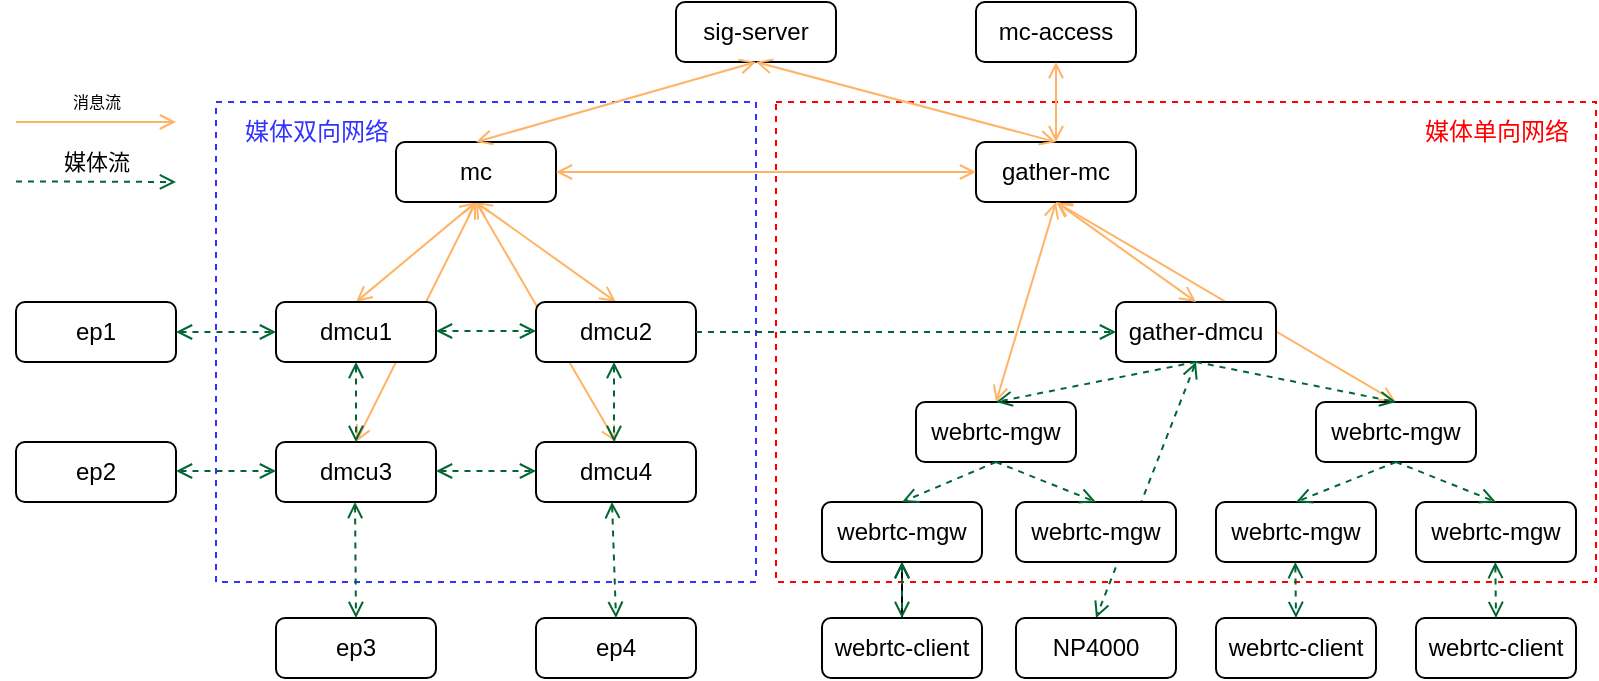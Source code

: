 <mxfile version="20.0.3" type="github">
  <diagram id="CH8DpX-lFAURxRskI41Q" name="Page-1">
    <mxGraphModel dx="983" dy="554" grid="1" gridSize="10" guides="1" tooltips="1" connect="1" arrows="1" fold="1" page="1" pageScale="1" pageWidth="827" pageHeight="1169" math="0" shadow="0">
      <root>
        <mxCell id="0" />
        <mxCell id="1" parent="0" />
        <mxCell id="Kd89IbtlPx_BLbznbSWo-29" value="" style="rounded=0;whiteSpace=wrap;html=1;dashed=1;shadow=0;strokeWidth=1;perimeterSpacing=0;strokeColor=#FF0000;" parent="1" vertex="1">
          <mxGeometry x="390" y="220" width="410" height="240" as="geometry" />
        </mxCell>
        <mxCell id="1ZzLorKd17TTzzQaAokJ-20" value="" style="endArrow=open;startArrow=open;html=1;rounded=0;endFill=0;startFill=0;dashed=1;strokeColor=#006633;entryX=0.5;entryY=0;entryDx=0;entryDy=0;" edge="1" parent="1" target="1ZzLorKd17TTzzQaAokJ-16">
          <mxGeometry width="50" height="50" relative="1" as="geometry">
            <mxPoint x="600" y="350" as="sourcePoint" />
            <mxPoint x="549.66" y="474" as="targetPoint" />
          </mxGeometry>
        </mxCell>
        <mxCell id="1ZzLorKd17TTzzQaAokJ-24" value="" style="endArrow=open;html=1;rounded=0;strokeColor=#FFB366;startArrow=open;startFill=0;endFill=0;entryX=0.5;entryY=1;entryDx=0;entryDy=0;" edge="1" parent="1" target="Kd89IbtlPx_BLbznbSWo-30">
          <mxGeometry width="50" height="50" relative="1" as="geometry">
            <mxPoint x="500" y="370" as="sourcePoint" />
            <mxPoint x="510" y="290" as="targetPoint" />
          </mxGeometry>
        </mxCell>
        <mxCell id="1ZzLorKd17TTzzQaAokJ-25" value="" style="endArrow=open;html=1;rounded=0;strokeColor=#FFB366;startArrow=open;startFill=0;endFill=0;entryX=0.5;entryY=1;entryDx=0;entryDy=0;exitX=0.5;exitY=0;exitDx=0;exitDy=0;" edge="1" parent="1" source="1ZzLorKd17TTzzQaAokJ-2" target="Kd89IbtlPx_BLbznbSWo-30">
          <mxGeometry width="50" height="50" relative="1" as="geometry">
            <mxPoint x="510" y="380" as="sourcePoint" />
            <mxPoint x="540" y="280" as="targetPoint" />
          </mxGeometry>
        </mxCell>
        <mxCell id="Kd89IbtlPx_BLbznbSWo-9" value="" style="rounded=0;whiteSpace=wrap;html=1;dashed=1;shadow=0;strokeWidth=1;perimeterSpacing=0;fontColor=#3333FF;strokeColor=#3333ff;" parent="1" vertex="1">
          <mxGeometry x="110" y="220" width="270" height="240" as="geometry" />
        </mxCell>
        <mxCell id="Kd89IbtlPx_BLbznbSWo-51" value="" style="endArrow=open;html=1;rounded=0;strokeColor=#FFB366;startArrow=open;startFill=0;endFill=0;" parent="1" edge="1">
          <mxGeometry width="50" height="50" relative="1" as="geometry">
            <mxPoint x="180" y="320" as="sourcePoint" />
            <mxPoint x="240" y="270" as="targetPoint" />
          </mxGeometry>
        </mxCell>
        <mxCell id="Kd89IbtlPx_BLbznbSWo-53" value="" style="endArrow=open;html=1;rounded=0;strokeColor=#FFB366;startArrow=open;startFill=0;endFill=0;" parent="1" edge="1">
          <mxGeometry width="50" height="50" relative="1" as="geometry">
            <mxPoint x="180" y="390" as="sourcePoint" />
            <mxPoint x="240" y="270" as="targetPoint" />
          </mxGeometry>
        </mxCell>
        <mxCell id="Kd89IbtlPx_BLbznbSWo-54" value="" style="endArrow=open;html=1;rounded=0;strokeColor=#FFB366;startArrow=open;startFill=0;entryX=0.5;entryY=1;entryDx=0;entryDy=0;endFill=0;" parent="1" target="Kd89IbtlPx_BLbznbSWo-4" edge="1">
          <mxGeometry width="50" height="50" relative="1" as="geometry">
            <mxPoint x="310" y="390" as="sourcePoint" />
            <mxPoint x="300" y="120" as="targetPoint" />
          </mxGeometry>
        </mxCell>
        <mxCell id="Kd89IbtlPx_BLbznbSWo-55" value="" style="endArrow=open;html=1;rounded=0;strokeColor=#FFB366;startArrow=open;startFill=0;exitX=0.5;exitY=0;exitDx=0;exitDy=0;entryX=0.5;entryY=1;entryDx=0;entryDy=0;endFill=0;" parent="1" source="Kd89IbtlPx_BLbznbSWo-6" target="Kd89IbtlPx_BLbznbSWo-4" edge="1">
          <mxGeometry width="50" height="50" relative="1" as="geometry">
            <mxPoint x="280" y="320" as="sourcePoint" />
            <mxPoint x="330" y="270" as="targetPoint" />
          </mxGeometry>
        </mxCell>
        <mxCell id="Kd89IbtlPx_BLbznbSWo-2" value="sig-server" style="rounded=1;whiteSpace=wrap;html=1;" parent="1" vertex="1">
          <mxGeometry x="340" y="170" width="80" height="30" as="geometry" />
        </mxCell>
        <mxCell id="Kd89IbtlPx_BLbznbSWo-4" value="mc" style="rounded=1;whiteSpace=wrap;html=1;" parent="1" vertex="1">
          <mxGeometry x="200" y="240" width="80" height="30" as="geometry" />
        </mxCell>
        <mxCell id="Kd89IbtlPx_BLbznbSWo-5" value="dmcu1" style="rounded=1;whiteSpace=wrap;html=1;" parent="1" vertex="1">
          <mxGeometry x="140" y="320" width="80" height="30" as="geometry" />
        </mxCell>
        <mxCell id="Kd89IbtlPx_BLbznbSWo-6" value="dmcu2" style="rounded=1;whiteSpace=wrap;html=1;" parent="1" vertex="1">
          <mxGeometry x="270" y="320" width="80" height="30" as="geometry" />
        </mxCell>
        <mxCell id="Kd89IbtlPx_BLbznbSWo-7" value="dmcu3" style="rounded=1;whiteSpace=wrap;html=1;" parent="1" vertex="1">
          <mxGeometry x="140" y="390" width="80" height="30" as="geometry" />
        </mxCell>
        <mxCell id="Kd89IbtlPx_BLbznbSWo-8" value="dmcu4" style="rounded=1;whiteSpace=wrap;html=1;" parent="1" vertex="1">
          <mxGeometry x="270" y="390" width="80" height="30" as="geometry" />
        </mxCell>
        <mxCell id="Kd89IbtlPx_BLbznbSWo-10" value="ep1" style="rounded=1;whiteSpace=wrap;html=1;" parent="1" vertex="1">
          <mxGeometry x="10" y="320" width="80" height="30" as="geometry" />
        </mxCell>
        <mxCell id="Kd89IbtlPx_BLbznbSWo-11" value="ep2" style="rounded=1;whiteSpace=wrap;html=1;" parent="1" vertex="1">
          <mxGeometry x="10" y="390" width="80" height="30" as="geometry" />
        </mxCell>
        <mxCell id="Kd89IbtlPx_BLbznbSWo-12" value="ep3" style="rounded=1;whiteSpace=wrap;html=1;" parent="1" vertex="1">
          <mxGeometry x="140" y="478" width="80" height="30" as="geometry" />
        </mxCell>
        <mxCell id="Kd89IbtlPx_BLbznbSWo-13" value="ep4" style="rounded=1;whiteSpace=wrap;html=1;" parent="1" vertex="1">
          <mxGeometry x="270" y="478" width="80" height="30" as="geometry" />
        </mxCell>
        <mxCell id="Kd89IbtlPx_BLbznbSWo-14" value="" style="endArrow=open;startArrow=open;html=1;exitX=1;exitY=0.5;exitDx=0;exitDy=0;entryX=0;entryY=0.5;entryDx=0;entryDy=0;entryPerimeter=0;rounded=0;endFill=0;startFill=0;dashed=1;strokeColor=#006633;" parent="1" source="Kd89IbtlPx_BLbznbSWo-10" target="Kd89IbtlPx_BLbznbSWo-5" edge="1">
          <mxGeometry width="50" height="50" relative="1" as="geometry">
            <mxPoint x="90" y="380" as="sourcePoint" />
            <mxPoint x="140" y="330" as="targetPoint" />
          </mxGeometry>
        </mxCell>
        <mxCell id="Kd89IbtlPx_BLbznbSWo-15" value="" style="endArrow=open;startArrow=open;html=1;exitX=1;exitY=0.5;exitDx=0;exitDy=0;entryX=0;entryY=0.5;entryDx=0;entryDy=0;entryPerimeter=0;rounded=0;endFill=0;startFill=0;dashed=1;strokeColor=#006633;" parent="1" edge="1">
          <mxGeometry width="50" height="50" relative="1" as="geometry">
            <mxPoint x="90" y="404.5" as="sourcePoint" />
            <mxPoint x="140" y="404.5" as="targetPoint" />
          </mxGeometry>
        </mxCell>
        <mxCell id="Kd89IbtlPx_BLbznbSWo-17" value="" style="endArrow=open;startArrow=open;html=1;exitX=1;exitY=0.5;exitDx=0;exitDy=0;entryX=0;entryY=0.5;entryDx=0;entryDy=0;entryPerimeter=0;rounded=0;endFill=0;startFill=0;dashed=1;strokeColor=#006633;" parent="1" edge="1">
          <mxGeometry width="50" height="50" relative="1" as="geometry">
            <mxPoint x="220" y="334.5" as="sourcePoint" />
            <mxPoint x="270" y="334.5" as="targetPoint" />
          </mxGeometry>
        </mxCell>
        <mxCell id="Kd89IbtlPx_BLbznbSWo-18" value="" style="endArrow=open;startArrow=open;html=1;exitX=1;exitY=0.5;exitDx=0;exitDy=0;entryX=0;entryY=0.5;entryDx=0;entryDy=0;entryPerimeter=0;rounded=0;endFill=0;startFill=0;dashed=1;strokeColor=#006633;" parent="1" edge="1">
          <mxGeometry width="50" height="50" relative="1" as="geometry">
            <mxPoint x="220" y="404.5" as="sourcePoint" />
            <mxPoint x="270" y="404.5" as="targetPoint" />
          </mxGeometry>
        </mxCell>
        <mxCell id="Kd89IbtlPx_BLbznbSWo-19" value="" style="endArrow=open;startArrow=open;html=1;entryX=0.5;entryY=0;entryDx=0;entryDy=0;rounded=0;endFill=0;startFill=0;dashed=1;strokeColor=#006633;exitX=0.5;exitY=1;exitDx=0;exitDy=0;" parent="1" source="Kd89IbtlPx_BLbznbSWo-5" target="Kd89IbtlPx_BLbznbSWo-7" edge="1">
          <mxGeometry width="50" height="50" relative="1" as="geometry">
            <mxPoint x="155" y="370" as="sourcePoint" />
            <mxPoint x="205" y="370" as="targetPoint" />
          </mxGeometry>
        </mxCell>
        <mxCell id="Kd89IbtlPx_BLbznbSWo-26" value="" style="endArrow=open;startArrow=open;html=1;entryX=0.5;entryY=0;entryDx=0;entryDy=0;rounded=0;endFill=0;startFill=0;dashed=1;strokeColor=#006633;exitX=0.5;exitY=1;exitDx=0;exitDy=0;" parent="1" edge="1">
          <mxGeometry width="50" height="50" relative="1" as="geometry">
            <mxPoint x="309" y="350" as="sourcePoint" />
            <mxPoint x="309" y="390" as="targetPoint" />
          </mxGeometry>
        </mxCell>
        <mxCell id="Kd89IbtlPx_BLbznbSWo-27" value="" style="endArrow=open;startArrow=open;html=1;entryX=0.5;entryY=0;entryDx=0;entryDy=0;rounded=0;endFill=0;startFill=0;dashed=1;strokeColor=#006633;exitX=0.5;exitY=1;exitDx=0;exitDy=0;" parent="1" edge="1" target="Kd89IbtlPx_BLbznbSWo-12">
          <mxGeometry width="50" height="50" relative="1" as="geometry">
            <mxPoint x="179.5" y="420" as="sourcePoint" />
            <mxPoint x="179.5" y="460" as="targetPoint" />
          </mxGeometry>
        </mxCell>
        <mxCell id="Kd89IbtlPx_BLbznbSWo-28" value="" style="endArrow=open;startArrow=open;html=1;entryX=0.5;entryY=0;entryDx=0;entryDy=0;rounded=0;endFill=0;startFill=0;dashed=1;strokeColor=#006633;exitX=0.5;exitY=1;exitDx=0;exitDy=0;" parent="1" edge="1" target="Kd89IbtlPx_BLbznbSWo-13">
          <mxGeometry width="50" height="50" relative="1" as="geometry">
            <mxPoint x="308" y="420" as="sourcePoint" />
            <mxPoint x="308" y="460" as="targetPoint" />
          </mxGeometry>
        </mxCell>
        <mxCell id="Kd89IbtlPx_BLbznbSWo-30" value="gather-mc" style="rounded=1;whiteSpace=wrap;html=1;" parent="1" vertex="1">
          <mxGeometry x="490" y="240" width="80" height="30" as="geometry" />
        </mxCell>
        <mxCell id="Kd89IbtlPx_BLbznbSWo-31" value="gather-dmcu" style="rounded=1;whiteSpace=wrap;html=1;" parent="1" vertex="1">
          <mxGeometry x="560" y="320" width="80" height="30" as="geometry" />
        </mxCell>
        <mxCell id="Kd89IbtlPx_BLbznbSWo-52" value="" style="endArrow=open;html=1;rounded=0;strokeColor=#FFB366;startArrow=open;startFill=0;exitX=0.5;exitY=0;exitDx=0;exitDy=0;endFill=0;" parent="1" source="Kd89IbtlPx_BLbznbSWo-4" edge="1">
          <mxGeometry width="50" height="50" relative="1" as="geometry">
            <mxPoint x="330" y="250" as="sourcePoint" />
            <mxPoint x="380" y="200" as="targetPoint" />
          </mxGeometry>
        </mxCell>
        <mxCell id="Kd89IbtlPx_BLbznbSWo-56" value="" style="endArrow=open;html=1;rounded=0;strokeColor=#FFB366;startArrow=open;startFill=0;exitX=0.5;exitY=0;exitDx=0;exitDy=0;endFill=0;" parent="1" source="Kd89IbtlPx_BLbznbSWo-30" edge="1">
          <mxGeometry width="50" height="50" relative="1" as="geometry">
            <mxPoint x="330" y="250" as="sourcePoint" />
            <mxPoint x="380" y="200" as="targetPoint" />
          </mxGeometry>
        </mxCell>
        <mxCell id="Kd89IbtlPx_BLbznbSWo-57" value="" style="endArrow=open;html=1;rounded=0;strokeColor=#FFB366;startArrow=open;startFill=0;entryX=0;entryY=0.5;entryDx=0;entryDy=0;exitX=1;exitY=0.5;exitDx=0;exitDy=0;endFill=0;" parent="1" source="Kd89IbtlPx_BLbznbSWo-4" target="Kd89IbtlPx_BLbznbSWo-30" edge="1">
          <mxGeometry width="50" height="50" relative="1" as="geometry">
            <mxPoint x="220" y="190" as="sourcePoint" />
            <mxPoint x="270" y="140" as="targetPoint" />
          </mxGeometry>
        </mxCell>
        <mxCell id="Kd89IbtlPx_BLbznbSWo-62" value="" style="endArrow=open;startArrow=none;html=1;exitX=1;exitY=0.5;exitDx=0;exitDy=0;entryX=0;entryY=0.5;entryDx=0;entryDy=0;rounded=0;endFill=0;startFill=0;dashed=1;strokeColor=#006633;" parent="1" source="Kd89IbtlPx_BLbznbSWo-6" edge="1" target="Kd89IbtlPx_BLbznbSWo-31">
          <mxGeometry width="50" height="50" relative="1" as="geometry">
            <mxPoint x="380" y="334.5" as="sourcePoint" />
            <mxPoint x="430" y="334.5" as="targetPoint" />
          </mxGeometry>
        </mxCell>
        <mxCell id="Kd89IbtlPx_BLbznbSWo-66" value="媒体双向网络" style="text;html=1;resizable=0;autosize=1;align=center;verticalAlign=middle;points=[];fillColor=none;strokeColor=none;rounded=0;shadow=0;dashed=1;fontColor=#3333ff;" parent="1" vertex="1">
          <mxGeometry x="110" y="220" width="100" height="30" as="geometry" />
        </mxCell>
        <mxCell id="Kd89IbtlPx_BLbznbSWo-67" value="媒体单向网络" style="text;html=1;resizable=0;autosize=1;align=center;verticalAlign=middle;points=[];fillColor=none;strokeColor=none;rounded=0;shadow=0;dashed=1;fontColor=#ff0000;" parent="1" vertex="1">
          <mxGeometry x="700" y="220" width="100" height="30" as="geometry" />
        </mxCell>
        <mxCell id="Kd89IbtlPx_BLbznbSWo-68" value="媒体流" style="endArrow=open;startArrow=none;html=1;exitX=1;exitY=0.5;exitDx=0;exitDy=0;rounded=0;endFill=0;startFill=0;dashed=1;strokeColor=#006633;" parent="1" edge="1">
          <mxGeometry x="-0.001" y="10" width="50" height="50" relative="1" as="geometry">
            <mxPoint x="10" y="259.71" as="sourcePoint" />
            <mxPoint x="90" y="260" as="targetPoint" />
            <mxPoint as="offset" />
          </mxGeometry>
        </mxCell>
        <mxCell id="Kd89IbtlPx_BLbznbSWo-69" value="消息流" style="endArrow=open;html=1;rounded=0;strokeColor=#FFB366;startArrow=none;startFill=0;exitX=1;exitY=0.5;exitDx=0;exitDy=0;endFill=0;fontSize=8;" parent="1" edge="1">
          <mxGeometry y="10" width="50" height="50" relative="1" as="geometry">
            <mxPoint x="10" y="230" as="sourcePoint" />
            <mxPoint x="90" y="230" as="targetPoint" />
            <mxPoint as="offset" />
          </mxGeometry>
        </mxCell>
        <mxCell id="1ZzLorKd17TTzzQaAokJ-1" value="webrtc-mgw" style="rounded=1;whiteSpace=wrap;html=1;" vertex="1" parent="1">
          <mxGeometry x="460" y="370" width="80" height="30" as="geometry" />
        </mxCell>
        <mxCell id="1ZzLorKd17TTzzQaAokJ-2" value="webrtc-mgw" style="rounded=1;whiteSpace=wrap;html=1;" vertex="1" parent="1">
          <mxGeometry x="660" y="370" width="80" height="30" as="geometry" />
        </mxCell>
        <mxCell id="1ZzLorKd17TTzzQaAokJ-3" value="webrtc-mgw" style="rounded=1;whiteSpace=wrap;html=1;" vertex="1" parent="1">
          <mxGeometry x="413" y="420" width="80" height="30" as="geometry" />
        </mxCell>
        <mxCell id="1ZzLorKd17TTzzQaAokJ-4" value="webrtc-mgw" style="rounded=1;whiteSpace=wrap;html=1;" vertex="1" parent="1">
          <mxGeometry x="510" y="420" width="80" height="30" as="geometry" />
        </mxCell>
        <mxCell id="1ZzLorKd17TTzzQaAokJ-5" value="webrtc-mgw" style="rounded=1;whiteSpace=wrap;html=1;" vertex="1" parent="1">
          <mxGeometry x="610" y="420" width="80" height="30" as="geometry" />
        </mxCell>
        <mxCell id="1ZzLorKd17TTzzQaAokJ-6" value="webrtc-mgw" style="rounded=1;whiteSpace=wrap;html=1;" vertex="1" parent="1">
          <mxGeometry x="710" y="420" width="80" height="30" as="geometry" />
        </mxCell>
        <mxCell id="1ZzLorKd17TTzzQaAokJ-8" value="" style="endArrow=open;startArrow=none;html=1;exitX=0.5;exitY=1;exitDx=0;exitDy=0;entryX=0.5;entryY=0;entryDx=0;entryDy=0;rounded=0;endFill=0;startFill=0;dashed=1;strokeColor=#006633;" edge="1" parent="1" source="Kd89IbtlPx_BLbznbSWo-31" target="1ZzLorKd17TTzzQaAokJ-1">
          <mxGeometry width="50" height="50" relative="1" as="geometry">
            <mxPoint x="360" y="345" as="sourcePoint" />
            <mxPoint x="570" y="345" as="targetPoint" />
          </mxGeometry>
        </mxCell>
        <mxCell id="1ZzLorKd17TTzzQaAokJ-9" value="" style="endArrow=open;startArrow=none;html=1;exitX=0.5;exitY=1;exitDx=0;exitDy=0;entryX=0.5;entryY=0;entryDx=0;entryDy=0;rounded=0;endFill=0;startFill=0;dashed=1;strokeColor=#006633;" edge="1" parent="1" source="Kd89IbtlPx_BLbznbSWo-31" target="1ZzLorKd17TTzzQaAokJ-2">
          <mxGeometry width="50" height="50" relative="1" as="geometry">
            <mxPoint x="610" y="360" as="sourcePoint" />
            <mxPoint x="510" y="380" as="targetPoint" />
          </mxGeometry>
        </mxCell>
        <mxCell id="1ZzLorKd17TTzzQaAokJ-10" value="" style="endArrow=open;startArrow=none;html=1;exitX=0.5;exitY=1;exitDx=0;exitDy=0;entryX=0.5;entryY=0;entryDx=0;entryDy=0;rounded=0;endFill=0;startFill=0;dashed=1;strokeColor=#006633;" edge="1" parent="1" source="1ZzLorKd17TTzzQaAokJ-1" target="1ZzLorKd17TTzzQaAokJ-3">
          <mxGeometry width="50" height="50" relative="1" as="geometry">
            <mxPoint x="620" y="370" as="sourcePoint" />
            <mxPoint x="520" y="390" as="targetPoint" />
          </mxGeometry>
        </mxCell>
        <mxCell id="1ZzLorKd17TTzzQaAokJ-11" value="" style="endArrow=open;startArrow=none;html=1;exitX=0.5;exitY=1;exitDx=0;exitDy=0;entryX=0.5;entryY=0;entryDx=0;entryDy=0;rounded=0;endFill=0;startFill=0;dashed=1;strokeColor=#006633;" edge="1" parent="1" source="1ZzLorKd17TTzzQaAokJ-1" target="1ZzLorKd17TTzzQaAokJ-4">
          <mxGeometry width="50" height="50" relative="1" as="geometry">
            <mxPoint x="630" y="380" as="sourcePoint" />
            <mxPoint x="530" y="400" as="targetPoint" />
          </mxGeometry>
        </mxCell>
        <mxCell id="1ZzLorKd17TTzzQaAokJ-12" value="" style="endArrow=open;startArrow=none;html=1;exitX=0.5;exitY=1;exitDx=0;exitDy=0;entryX=0.5;entryY=0;entryDx=0;entryDy=0;rounded=0;endFill=0;startFill=0;dashed=1;strokeColor=#006633;" edge="1" parent="1" target="1ZzLorKd17TTzzQaAokJ-6">
          <mxGeometry width="50" height="50" relative="1" as="geometry">
            <mxPoint x="700" y="400" as="sourcePoint" />
            <mxPoint x="750" y="430" as="targetPoint" />
          </mxGeometry>
        </mxCell>
        <mxCell id="1ZzLorKd17TTzzQaAokJ-13" value="" style="endArrow=open;startArrow=none;html=1;entryX=0.5;entryY=0;entryDx=0;entryDy=0;rounded=0;endFill=0;startFill=0;dashed=1;strokeColor=#006633;exitX=0.5;exitY=1;exitDx=0;exitDy=0;" edge="1" parent="1" source="1ZzLorKd17TTzzQaAokJ-2" target="1ZzLorKd17TTzzQaAokJ-5">
          <mxGeometry width="50" height="50" relative="1" as="geometry">
            <mxPoint x="630" y="400" as="sourcePoint" />
            <mxPoint x="650" y="430" as="targetPoint" />
          </mxGeometry>
        </mxCell>
        <mxCell id="1ZzLorKd17TTzzQaAokJ-26" value="" style="edgeStyle=orthogonalEdgeStyle;rounded=0;orthogonalLoop=1;jettySize=auto;html=1;endArrow=open;endFill=0;" edge="1" parent="1" source="1ZzLorKd17TTzzQaAokJ-15" target="1ZzLorKd17TTzzQaAokJ-3">
          <mxGeometry relative="1" as="geometry" />
        </mxCell>
        <mxCell id="1ZzLorKd17TTzzQaAokJ-15" value="webrtc-client" style="rounded=1;whiteSpace=wrap;html=1;" vertex="1" parent="1">
          <mxGeometry x="413" y="478" width="80" height="30" as="geometry" />
        </mxCell>
        <mxCell id="1ZzLorKd17TTzzQaAokJ-16" value="NP4000" style="rounded=1;whiteSpace=wrap;html=1;" vertex="1" parent="1">
          <mxGeometry x="510" y="478" width="80" height="30" as="geometry" />
        </mxCell>
        <mxCell id="1ZzLorKd17TTzzQaAokJ-17" value="webrtc-client" style="rounded=1;whiteSpace=wrap;html=1;" vertex="1" parent="1">
          <mxGeometry x="610" y="478" width="80" height="30" as="geometry" />
        </mxCell>
        <mxCell id="1ZzLorKd17TTzzQaAokJ-18" value="webrtc-client" style="rounded=1;whiteSpace=wrap;html=1;" vertex="1" parent="1">
          <mxGeometry x="710" y="478" width="80" height="30" as="geometry" />
        </mxCell>
        <mxCell id="1ZzLorKd17TTzzQaAokJ-19" value="" style="endArrow=open;startArrow=open;html=1;rounded=0;endFill=0;startFill=0;dashed=1;strokeColor=#006633;exitX=0.5;exitY=1;exitDx=0;exitDy=0;entryX=0.5;entryY=0;entryDx=0;entryDy=0;" edge="1" parent="1" source="1ZzLorKd17TTzzQaAokJ-3" target="1ZzLorKd17TTzzQaAokJ-15">
          <mxGeometry width="50" height="50" relative="1" as="geometry">
            <mxPoint x="452" y="450" as="sourcePoint" />
            <mxPoint x="453" y="480" as="targetPoint" />
          </mxGeometry>
        </mxCell>
        <mxCell id="1ZzLorKd17TTzzQaAokJ-21" value="" style="endArrow=open;startArrow=open;html=1;rounded=0;endFill=0;startFill=0;dashed=1;strokeColor=#006633;exitX=0.5;exitY=1;exitDx=0;exitDy=0;entryX=0.5;entryY=0;entryDx=0;entryDy=0;" edge="1" parent="1" target="1ZzLorKd17TTzzQaAokJ-17">
          <mxGeometry width="50" height="50" relative="1" as="geometry">
            <mxPoint x="649.66" y="450" as="sourcePoint" />
            <mxPoint x="649.66" y="474" as="targetPoint" />
          </mxGeometry>
        </mxCell>
        <mxCell id="1ZzLorKd17TTzzQaAokJ-22" value="" style="endArrow=open;startArrow=open;html=1;rounded=0;endFill=0;startFill=0;dashed=1;strokeColor=#006633;exitX=0.5;exitY=1;exitDx=0;exitDy=0;entryX=0.5;entryY=0;entryDx=0;entryDy=0;" edge="1" parent="1" target="1ZzLorKd17TTzzQaAokJ-18">
          <mxGeometry width="50" height="50" relative="1" as="geometry">
            <mxPoint x="749.66" y="450" as="sourcePoint" />
            <mxPoint x="749.66" y="474" as="targetPoint" />
          </mxGeometry>
        </mxCell>
        <mxCell id="1ZzLorKd17TTzzQaAokJ-23" value="" style="endArrow=open;html=1;rounded=0;strokeColor=#FFB366;startArrow=open;startFill=0;exitX=0.5;exitY=0;exitDx=0;exitDy=0;endFill=0;entryX=0.5;entryY=1;entryDx=0;entryDy=0;" edge="1" parent="1" source="Kd89IbtlPx_BLbznbSWo-31" target="Kd89IbtlPx_BLbznbSWo-30">
          <mxGeometry width="50" height="50" relative="1" as="geometry">
            <mxPoint x="570" y="310" as="sourcePoint" />
            <mxPoint x="420" y="270" as="targetPoint" />
          </mxGeometry>
        </mxCell>
        <mxCell id="1ZzLorKd17TTzzQaAokJ-27" value="mc-access" style="rounded=1;whiteSpace=wrap;html=1;" vertex="1" parent="1">
          <mxGeometry x="490" y="170" width="80" height="30" as="geometry" />
        </mxCell>
        <mxCell id="1ZzLorKd17TTzzQaAokJ-28" value="" style="endArrow=open;html=1;rounded=0;strokeColor=#FFB366;startArrow=open;startFill=0;endFill=0;entryX=0.5;entryY=1;entryDx=0;entryDy=0;exitX=0.5;exitY=0;exitDx=0;exitDy=0;" edge="1" parent="1" source="Kd89IbtlPx_BLbznbSWo-30" target="1ZzLorKd17TTzzQaAokJ-27">
          <mxGeometry width="50" height="50" relative="1" as="geometry">
            <mxPoint x="530" y="240" as="sourcePoint" />
            <mxPoint x="390" y="210" as="targetPoint" />
          </mxGeometry>
        </mxCell>
      </root>
    </mxGraphModel>
  </diagram>
</mxfile>
